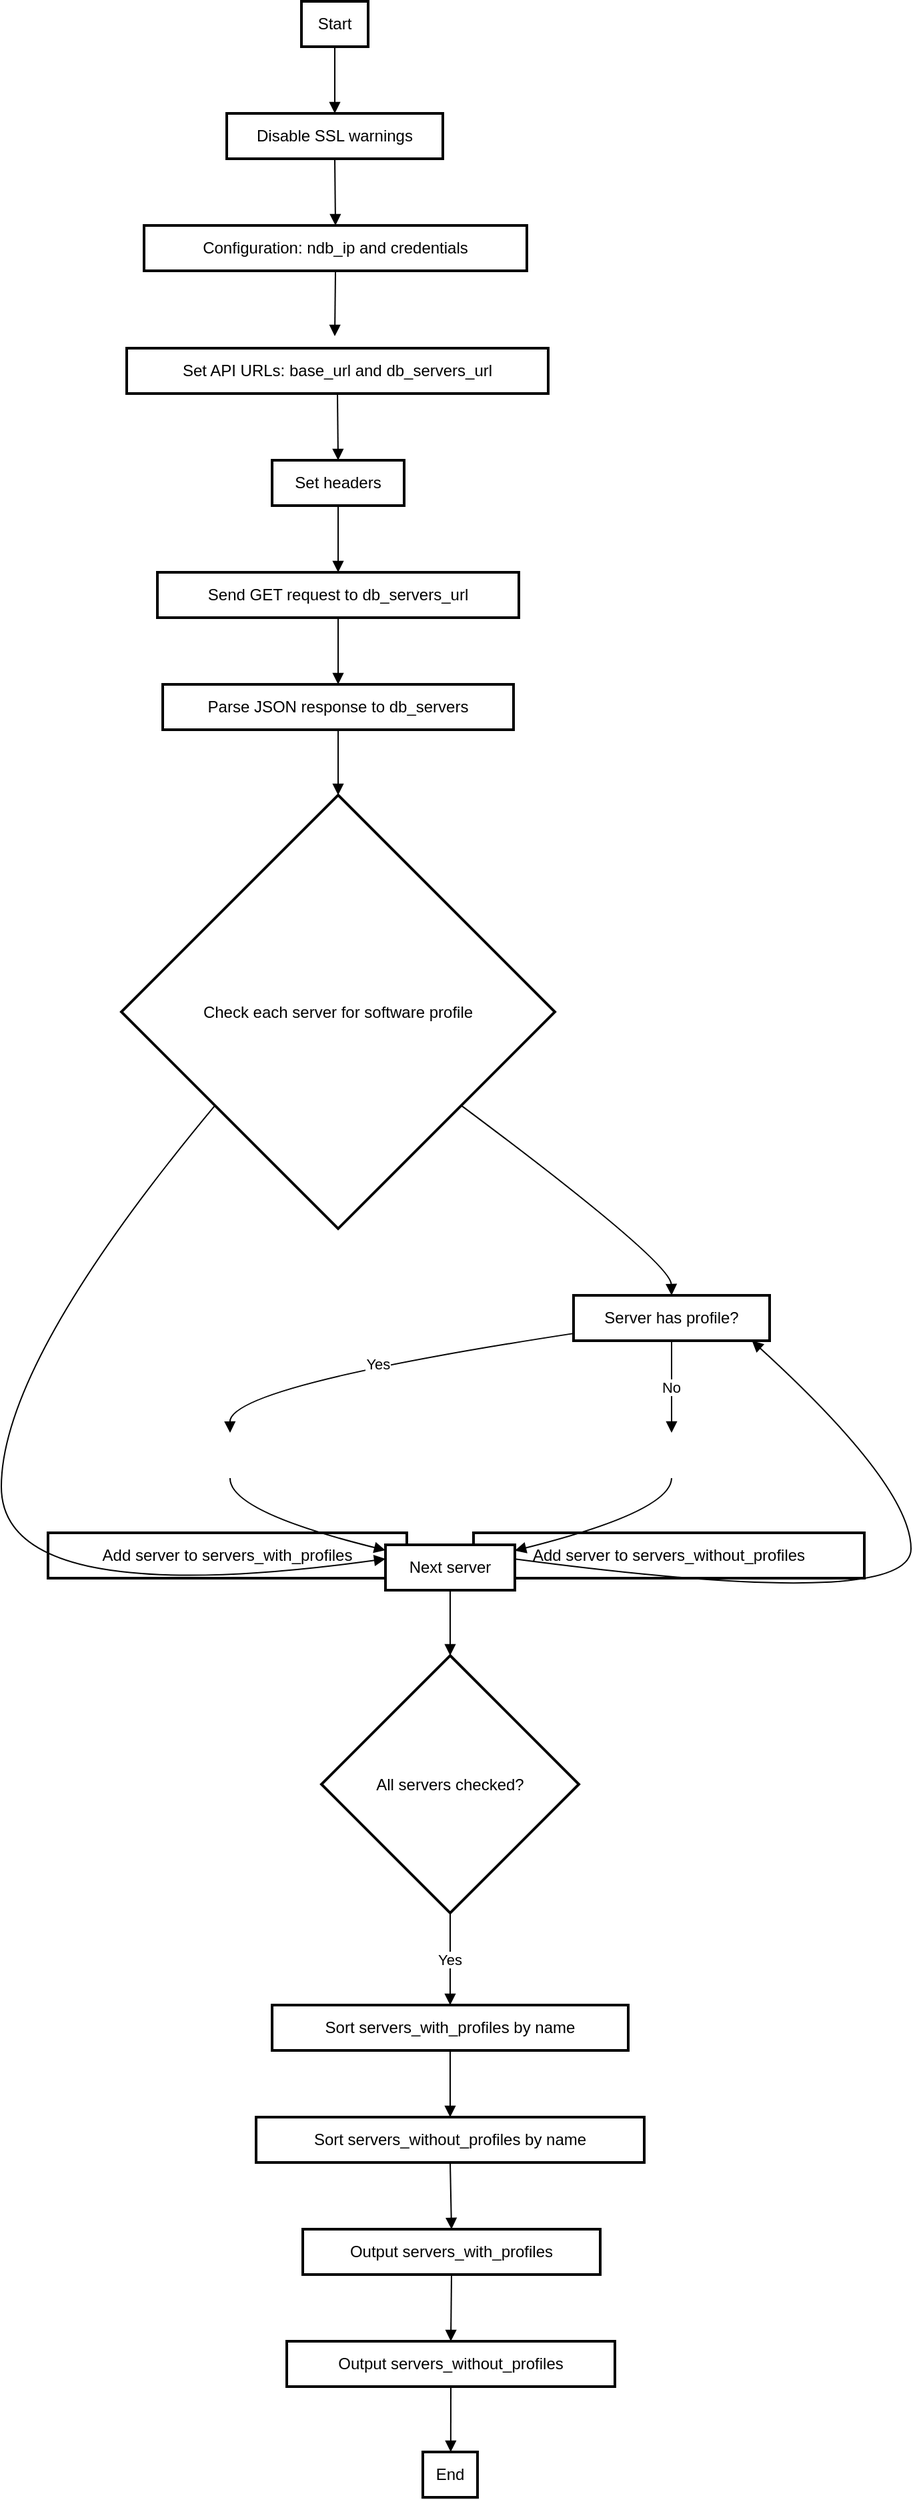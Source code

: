 <mxfile version="24.6.2" type="github">
  <diagram name="Page-1" id="oE9jyObkh7WN1pwfZdo9">
    <mxGraphModel dx="1050" dy="722" grid="1" gridSize="10" guides="1" tooltips="1" connect="1" arrows="1" fold="1" page="1" pageScale="1" pageWidth="850" pageHeight="1100" math="0" shadow="0">
      <root>
        <mxCell id="0" />
        <mxCell id="1" parent="0" />
        <mxCell id="xft0MIJ-hhTcVg5dRVAN-1" value="Start" style="whiteSpace=wrap;strokeWidth=2;" vertex="1" parent="1">
          <mxGeometry x="245" y="20" width="50" height="34" as="geometry" />
        </mxCell>
        <mxCell id="xft0MIJ-hhTcVg5dRVAN-2" value="Disable SSL warnings" style="whiteSpace=wrap;strokeWidth=2;" vertex="1" parent="1">
          <mxGeometry x="189" y="104" width="162" height="34" as="geometry" />
        </mxCell>
        <mxCell id="xft0MIJ-hhTcVg5dRVAN-3" value="Configuration: ndb_ip and credentials" style="whiteSpace=wrap;strokeWidth=2;" vertex="1" parent="1">
          <mxGeometry x="127" y="188" width="287" height="34" as="geometry" />
        </mxCell>
        <mxCell id="xft0MIJ-hhTcVg5dRVAN-5" value="Set API URLs: base_url and db_servers_url" style="whiteSpace=wrap;strokeWidth=2;" vertex="1" parent="1">
          <mxGeometry x="114" y="280" width="316" height="34" as="geometry" />
        </mxCell>
        <mxCell id="xft0MIJ-hhTcVg5dRVAN-6" value="Set headers" style="whiteSpace=wrap;strokeWidth=2;" vertex="1" parent="1">
          <mxGeometry x="223" y="364" width="99" height="34" as="geometry" />
        </mxCell>
        <mxCell id="xft0MIJ-hhTcVg5dRVAN-7" value="Send GET request to db_servers_url" style="whiteSpace=wrap;strokeWidth=2;" vertex="1" parent="1">
          <mxGeometry x="137" y="448" width="271" height="34" as="geometry" />
        </mxCell>
        <mxCell id="xft0MIJ-hhTcVg5dRVAN-8" value="Parse JSON response to db_servers" style="whiteSpace=wrap;strokeWidth=2;" vertex="1" parent="1">
          <mxGeometry x="141" y="532" width="263" height="34" as="geometry" />
        </mxCell>
        <mxCell id="xft0MIJ-hhTcVg5dRVAN-9" value="Check each server for software profile" style="rhombus;strokeWidth=2;whiteSpace=wrap;" vertex="1" parent="1">
          <mxGeometry x="110" y="615" width="325" height="325" as="geometry" />
        </mxCell>
        <mxCell id="xft0MIJ-hhTcVg5dRVAN-10" value="Server has profile?" style="whiteSpace=wrap;strokeWidth=2;" vertex="1" parent="1">
          <mxGeometry x="449" y="990" width="147" height="34" as="geometry" />
        </mxCell>
        <mxCell id="xft0MIJ-hhTcVg5dRVAN-11" value="Add server to servers_with_profiles" style="whiteSpace=wrap;strokeWidth=2;" vertex="1" parent="1">
          <mxGeometry x="55" y="1168" width="269" height="34" as="geometry" />
        </mxCell>
        <mxCell id="xft0MIJ-hhTcVg5dRVAN-12" value="Add server to servers_without_profiles" style="whiteSpace=wrap;strokeWidth=2;" vertex="1" parent="1">
          <mxGeometry x="374" y="1168" width="293" height="34" as="geometry" />
        </mxCell>
        <mxCell id="xft0MIJ-hhTcVg5dRVAN-13" value="Next server" style="whiteSpace=wrap;strokeWidth=2;" vertex="1" parent="1">
          <mxGeometry x="308" y="1177" width="97" height="34" as="geometry" />
        </mxCell>
        <mxCell id="xft0MIJ-hhTcVg5dRVAN-14" value="All servers checked?" style="rhombus;strokeWidth=2;whiteSpace=wrap;" vertex="1" parent="1">
          <mxGeometry x="260" y="1260" width="193" height="193" as="geometry" />
        </mxCell>
        <mxCell id="xft0MIJ-hhTcVg5dRVAN-15" value="Sort servers_with_profiles by name" style="whiteSpace=wrap;strokeWidth=2;" vertex="1" parent="1">
          <mxGeometry x="223" y="1522" width="267" height="34" as="geometry" />
        </mxCell>
        <mxCell id="xft0MIJ-hhTcVg5dRVAN-16" value="Sort servers_without_profiles by name" style="whiteSpace=wrap;strokeWidth=2;" vertex="1" parent="1">
          <mxGeometry x="211" y="1606" width="291" height="34" as="geometry" />
        </mxCell>
        <mxCell id="xft0MIJ-hhTcVg5dRVAN-17" value="Output servers_with_profiles" style="whiteSpace=wrap;strokeWidth=2;" vertex="1" parent="1">
          <mxGeometry x="246" y="1690" width="223" height="34" as="geometry" />
        </mxCell>
        <mxCell id="xft0MIJ-hhTcVg5dRVAN-18" value="Output servers_without_profiles" style="whiteSpace=wrap;strokeWidth=2;" vertex="1" parent="1">
          <mxGeometry x="234" y="1774" width="246" height="34" as="geometry" />
        </mxCell>
        <mxCell id="xft0MIJ-hhTcVg5dRVAN-19" value="End" style="whiteSpace=wrap;strokeWidth=2;" vertex="1" parent="1">
          <mxGeometry x="336" y="1857" width="41" height="34" as="geometry" />
        </mxCell>
        <mxCell id="xft0MIJ-hhTcVg5dRVAN-20" value="" style="curved=1;startArrow=none;endArrow=block;exitX=0.5;exitY=0.99;entryX=0.5;entryY=-0.01;rounded=0;" edge="1" parent="1" source="xft0MIJ-hhTcVg5dRVAN-1" target="xft0MIJ-hhTcVg5dRVAN-2">
          <mxGeometry relative="1" as="geometry">
            <Array as="points" />
          </mxGeometry>
        </mxCell>
        <mxCell id="xft0MIJ-hhTcVg5dRVAN-21" value="" style="curved=1;startArrow=none;endArrow=block;exitX=0.5;exitY=0.99;entryX=0.5;entryY=-0.01;rounded=0;" edge="1" parent="1" source="xft0MIJ-hhTcVg5dRVAN-2" target="xft0MIJ-hhTcVg5dRVAN-3">
          <mxGeometry relative="1" as="geometry">
            <Array as="points" />
          </mxGeometry>
        </mxCell>
        <mxCell id="xft0MIJ-hhTcVg5dRVAN-22" value="" style="curved=1;startArrow=none;endArrow=block;exitX=0.5;exitY=0.98;entryX=0.5;entryY=0.01;rounded=0;" edge="1" parent="1" source="xft0MIJ-hhTcVg5dRVAN-3">
          <mxGeometry relative="1" as="geometry">
            <Array as="points" />
            <mxPoint x="270" y="271" as="targetPoint" />
          </mxGeometry>
        </mxCell>
        <mxCell id="xft0MIJ-hhTcVg5dRVAN-24" value="" style="curved=1;startArrow=none;endArrow=block;exitX=0.5;exitY=1;entryX=0.5;entryY=0;rounded=0;" edge="1" parent="1" source="xft0MIJ-hhTcVg5dRVAN-5" target="xft0MIJ-hhTcVg5dRVAN-6">
          <mxGeometry relative="1" as="geometry">
            <Array as="points" />
          </mxGeometry>
        </mxCell>
        <mxCell id="xft0MIJ-hhTcVg5dRVAN-25" value="" style="curved=1;startArrow=none;endArrow=block;exitX=0.5;exitY=0.99;entryX=0.5;entryY=-0.01;rounded=0;" edge="1" parent="1" source="xft0MIJ-hhTcVg5dRVAN-6" target="xft0MIJ-hhTcVg5dRVAN-7">
          <mxGeometry relative="1" as="geometry">
            <Array as="points" />
          </mxGeometry>
        </mxCell>
        <mxCell id="xft0MIJ-hhTcVg5dRVAN-26" value="" style="curved=1;startArrow=none;endArrow=block;exitX=0.5;exitY=0.99;entryX=0.5;entryY=-0.01;rounded=0;" edge="1" parent="1" source="xft0MIJ-hhTcVg5dRVAN-7" target="xft0MIJ-hhTcVg5dRVAN-8">
          <mxGeometry relative="1" as="geometry">
            <Array as="points" />
          </mxGeometry>
        </mxCell>
        <mxCell id="xft0MIJ-hhTcVg5dRVAN-27" value="" style="curved=1;startArrow=none;endArrow=block;exitX=0.5;exitY=0.98;entryX=0.5;entryY=0;rounded=0;" edge="1" parent="1" source="xft0MIJ-hhTcVg5dRVAN-8" target="xft0MIJ-hhTcVg5dRVAN-9">
          <mxGeometry relative="1" as="geometry">
            <Array as="points" />
          </mxGeometry>
        </mxCell>
        <mxCell id="xft0MIJ-hhTcVg5dRVAN-28" value="" style="curved=1;startArrow=none;endArrow=block;exitX=1;exitY=0.88;entryX=0.5;entryY=0.01;rounded=0;" edge="1" parent="1" source="xft0MIJ-hhTcVg5dRVAN-9" target="xft0MIJ-hhTcVg5dRVAN-10">
          <mxGeometry relative="1" as="geometry">
            <Array as="points">
              <mxPoint x="522" y="965" />
            </Array>
          </mxGeometry>
        </mxCell>
        <mxCell id="xft0MIJ-hhTcVg5dRVAN-29" value="Yes" style="curved=1;startArrow=none;endArrow=block;exitX=0;exitY=0.84;entryX=0.5;entryY=0;rounded=0;" edge="1" parent="1" source="xft0MIJ-hhTcVg5dRVAN-10">
          <mxGeometry relative="1" as="geometry">
            <Array as="points">
              <mxPoint x="191" y="1058" />
            </Array>
            <mxPoint x="191.5" y="1093" as="targetPoint" />
          </mxGeometry>
        </mxCell>
        <mxCell id="xft0MIJ-hhTcVg5dRVAN-30" value="No" style="curved=1;startArrow=none;endArrow=block;exitX=0.5;exitY=1;entryX=0.5;entryY=0;rounded=0;" edge="1" parent="1" source="xft0MIJ-hhTcVg5dRVAN-10">
          <mxGeometry relative="1" as="geometry">
            <Array as="points" />
            <mxPoint x="522.5" y="1093" as="targetPoint" />
          </mxGeometry>
        </mxCell>
        <mxCell id="xft0MIJ-hhTcVg5dRVAN-31" value="" style="curved=1;startArrow=none;endArrow=block;exitX=0;exitY=0.88;entryX=0;entryY=0.31;rounded=0;" edge="1" parent="1" source="xft0MIJ-hhTcVg5dRVAN-9" target="xft0MIJ-hhTcVg5dRVAN-13">
          <mxGeometry relative="1" as="geometry">
            <Array as="points">
              <mxPoint x="20" y="1040" />
              <mxPoint x="20" y="1227" />
            </Array>
          </mxGeometry>
        </mxCell>
        <mxCell id="xft0MIJ-hhTcVg5dRVAN-32" value="" style="curved=1;startArrow=none;endArrow=block;exitX=1.01;exitY=0.31;entryX=0.91;entryY=1;rounded=0;" edge="1" parent="1" source="xft0MIJ-hhTcVg5dRVAN-13" target="xft0MIJ-hhTcVg5dRVAN-10">
          <mxGeometry relative="1" as="geometry">
            <Array as="points">
              <mxPoint x="702" y="1227" />
              <mxPoint x="702" y="1133" />
            </Array>
          </mxGeometry>
        </mxCell>
        <mxCell id="xft0MIJ-hhTcVg5dRVAN-33" value="" style="curved=1;startArrow=none;endArrow=block;exitX=0.5;exitY=0.99;entryX=0;entryY=0.12;rounded=0;" edge="1" parent="1" target="xft0MIJ-hhTcVg5dRVAN-13">
          <mxGeometry relative="1" as="geometry">
            <Array as="points">
              <mxPoint x="191" y="1152" />
            </Array>
            <mxPoint x="191.5" y="1127" as="sourcePoint" />
          </mxGeometry>
        </mxCell>
        <mxCell id="xft0MIJ-hhTcVg5dRVAN-34" value="" style="curved=1;startArrow=none;endArrow=block;exitX=0.5;exitY=0.99;entryX=1.01;entryY=0.12;rounded=0;" edge="1" parent="1" target="xft0MIJ-hhTcVg5dRVAN-13">
          <mxGeometry relative="1" as="geometry">
            <Array as="points">
              <mxPoint x="522" y="1152" />
            </Array>
            <mxPoint x="522.5" y="1127" as="sourcePoint" />
          </mxGeometry>
        </mxCell>
        <mxCell id="xft0MIJ-hhTcVg5dRVAN-35" value="" style="curved=1;startArrow=none;endArrow=block;exitX=0.5;exitY=0.98;entryX=0.5;entryY=0;rounded=0;" edge="1" parent="1" source="xft0MIJ-hhTcVg5dRVAN-13" target="xft0MIJ-hhTcVg5dRVAN-14">
          <mxGeometry relative="1" as="geometry">
            <Array as="points" />
          </mxGeometry>
        </mxCell>
        <mxCell id="xft0MIJ-hhTcVg5dRVAN-36" value="Yes" style="curved=1;startArrow=none;endArrow=block;exitX=0.5;exitY=1;entryX=0.5;entryY=0;rounded=0;" edge="1" parent="1" source="xft0MIJ-hhTcVg5dRVAN-14" target="xft0MIJ-hhTcVg5dRVAN-15">
          <mxGeometry relative="1" as="geometry">
            <Array as="points" />
          </mxGeometry>
        </mxCell>
        <mxCell id="xft0MIJ-hhTcVg5dRVAN-37" value="" style="curved=1;startArrow=none;endArrow=block;exitX=0.5;exitY=1;entryX=0.5;entryY=0;rounded=0;" edge="1" parent="1" source="xft0MIJ-hhTcVg5dRVAN-15" target="xft0MIJ-hhTcVg5dRVAN-16">
          <mxGeometry relative="1" as="geometry">
            <Array as="points" />
          </mxGeometry>
        </mxCell>
        <mxCell id="xft0MIJ-hhTcVg5dRVAN-38" value="" style="curved=1;startArrow=none;endArrow=block;exitX=0.5;exitY=0.99;entryX=0.5;entryY=-0.01;rounded=0;" edge="1" parent="1" source="xft0MIJ-hhTcVg5dRVAN-16" target="xft0MIJ-hhTcVg5dRVAN-17">
          <mxGeometry relative="1" as="geometry">
            <Array as="points" />
          </mxGeometry>
        </mxCell>
        <mxCell id="xft0MIJ-hhTcVg5dRVAN-39" value="" style="curved=1;startArrow=none;endArrow=block;exitX=0.5;exitY=0.99;entryX=0.5;entryY=-0.01;rounded=0;" edge="1" parent="1" source="xft0MIJ-hhTcVg5dRVAN-17" target="xft0MIJ-hhTcVg5dRVAN-18">
          <mxGeometry relative="1" as="geometry">
            <Array as="points" />
          </mxGeometry>
        </mxCell>
        <mxCell id="xft0MIJ-hhTcVg5dRVAN-40" value="" style="curved=1;startArrow=none;endArrow=block;exitX=0.5;exitY=0.98;entryX=0.51;entryY=0.01;rounded=0;" edge="1" parent="1" source="xft0MIJ-hhTcVg5dRVAN-18" target="xft0MIJ-hhTcVg5dRVAN-19">
          <mxGeometry relative="1" as="geometry">
            <Array as="points" />
          </mxGeometry>
        </mxCell>
      </root>
    </mxGraphModel>
  </diagram>
</mxfile>
